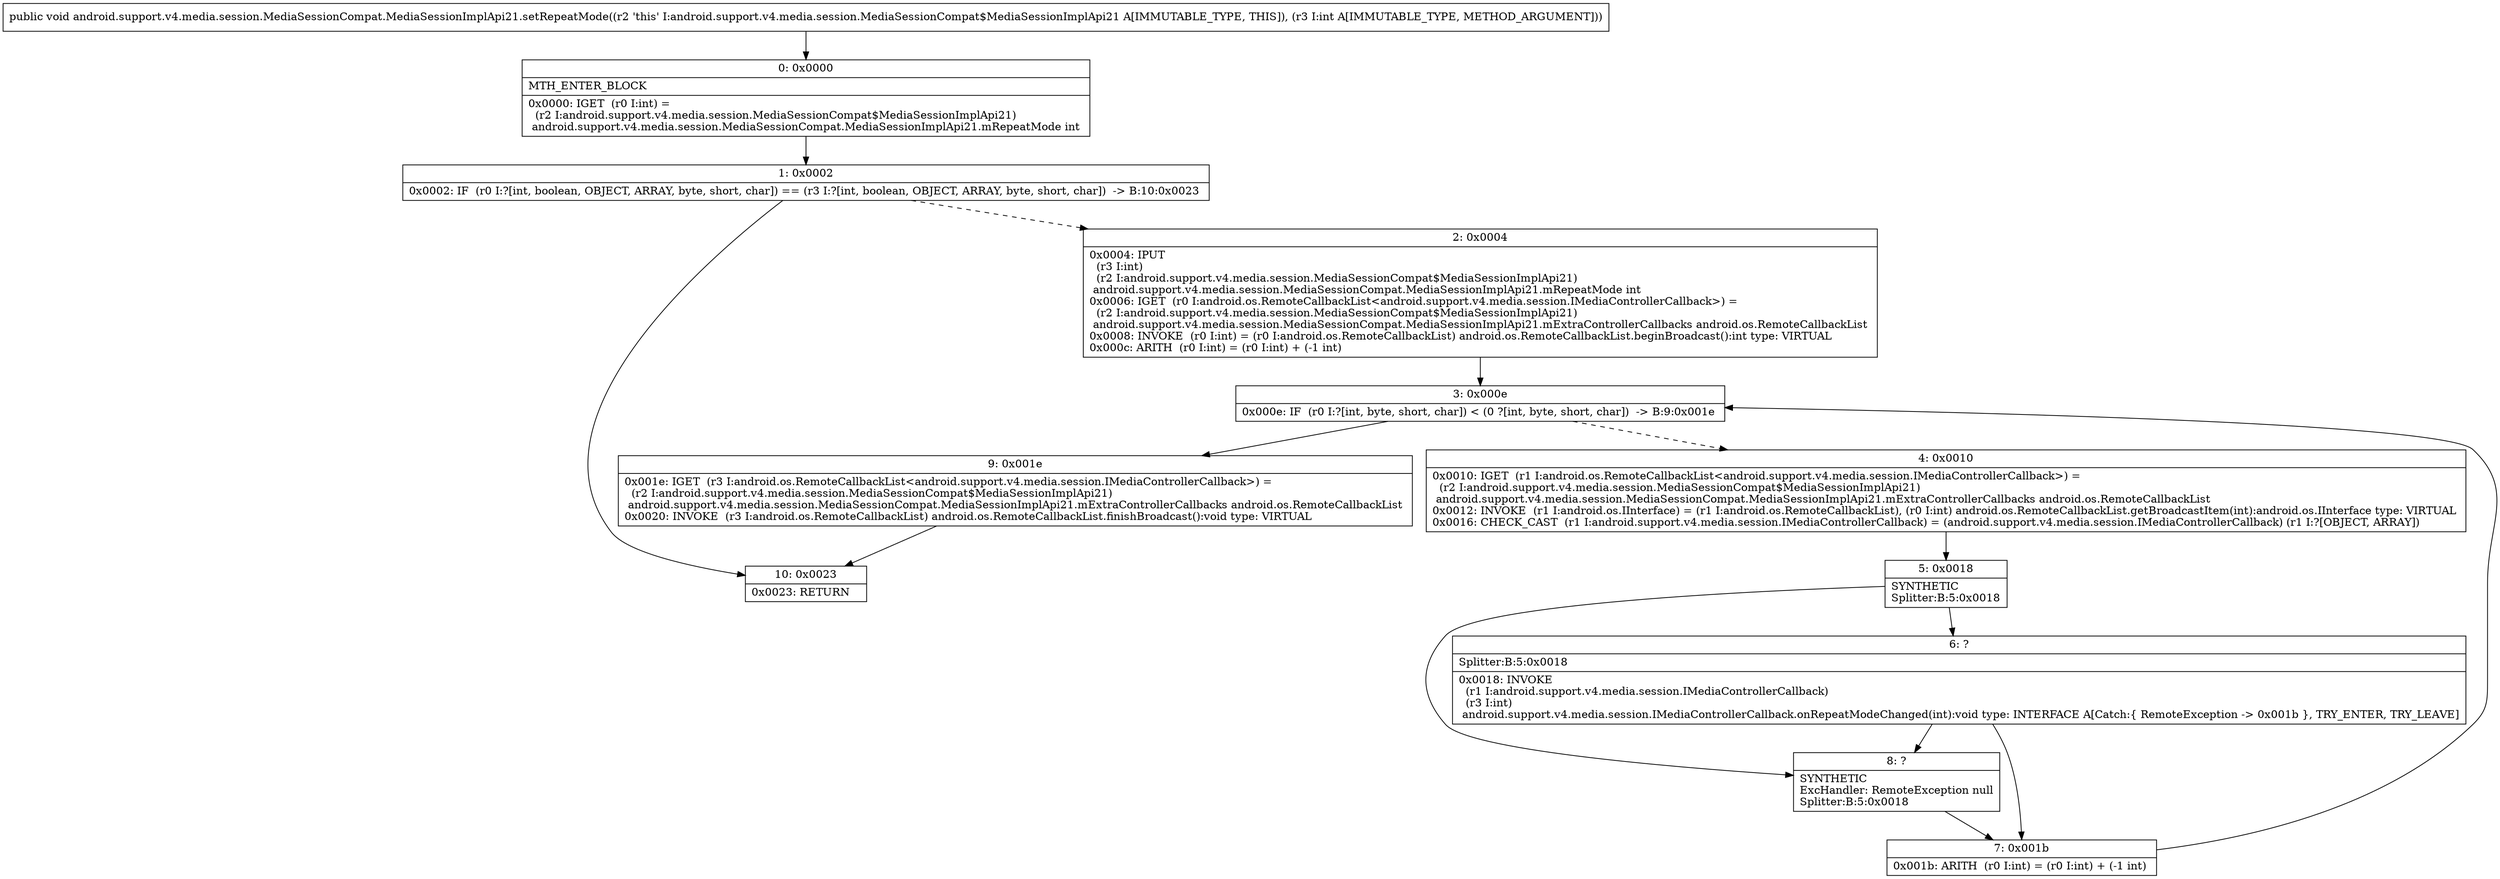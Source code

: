 digraph "CFG forandroid.support.v4.media.session.MediaSessionCompat.MediaSessionImplApi21.setRepeatMode(I)V" {
Node_0 [shape=record,label="{0\:\ 0x0000|MTH_ENTER_BLOCK\l|0x0000: IGET  (r0 I:int) = \l  (r2 I:android.support.v4.media.session.MediaSessionCompat$MediaSessionImplApi21)\l android.support.v4.media.session.MediaSessionCompat.MediaSessionImplApi21.mRepeatMode int \l}"];
Node_1 [shape=record,label="{1\:\ 0x0002|0x0002: IF  (r0 I:?[int, boolean, OBJECT, ARRAY, byte, short, char]) == (r3 I:?[int, boolean, OBJECT, ARRAY, byte, short, char])  \-\> B:10:0x0023 \l}"];
Node_2 [shape=record,label="{2\:\ 0x0004|0x0004: IPUT  \l  (r3 I:int)\l  (r2 I:android.support.v4.media.session.MediaSessionCompat$MediaSessionImplApi21)\l android.support.v4.media.session.MediaSessionCompat.MediaSessionImplApi21.mRepeatMode int \l0x0006: IGET  (r0 I:android.os.RemoteCallbackList\<android.support.v4.media.session.IMediaControllerCallback\>) = \l  (r2 I:android.support.v4.media.session.MediaSessionCompat$MediaSessionImplApi21)\l android.support.v4.media.session.MediaSessionCompat.MediaSessionImplApi21.mExtraControllerCallbacks android.os.RemoteCallbackList \l0x0008: INVOKE  (r0 I:int) = (r0 I:android.os.RemoteCallbackList) android.os.RemoteCallbackList.beginBroadcast():int type: VIRTUAL \l0x000c: ARITH  (r0 I:int) = (r0 I:int) + (\-1 int) \l}"];
Node_3 [shape=record,label="{3\:\ 0x000e|0x000e: IF  (r0 I:?[int, byte, short, char]) \< (0 ?[int, byte, short, char])  \-\> B:9:0x001e \l}"];
Node_4 [shape=record,label="{4\:\ 0x0010|0x0010: IGET  (r1 I:android.os.RemoteCallbackList\<android.support.v4.media.session.IMediaControllerCallback\>) = \l  (r2 I:android.support.v4.media.session.MediaSessionCompat$MediaSessionImplApi21)\l android.support.v4.media.session.MediaSessionCompat.MediaSessionImplApi21.mExtraControllerCallbacks android.os.RemoteCallbackList \l0x0012: INVOKE  (r1 I:android.os.IInterface) = (r1 I:android.os.RemoteCallbackList), (r0 I:int) android.os.RemoteCallbackList.getBroadcastItem(int):android.os.IInterface type: VIRTUAL \l0x0016: CHECK_CAST  (r1 I:android.support.v4.media.session.IMediaControllerCallback) = (android.support.v4.media.session.IMediaControllerCallback) (r1 I:?[OBJECT, ARRAY]) \l}"];
Node_5 [shape=record,label="{5\:\ 0x0018|SYNTHETIC\lSplitter:B:5:0x0018\l}"];
Node_6 [shape=record,label="{6\:\ ?|Splitter:B:5:0x0018\l|0x0018: INVOKE  \l  (r1 I:android.support.v4.media.session.IMediaControllerCallback)\l  (r3 I:int)\l android.support.v4.media.session.IMediaControllerCallback.onRepeatModeChanged(int):void type: INTERFACE A[Catch:\{ RemoteException \-\> 0x001b \}, TRY_ENTER, TRY_LEAVE]\l}"];
Node_7 [shape=record,label="{7\:\ 0x001b|0x001b: ARITH  (r0 I:int) = (r0 I:int) + (\-1 int) \l}"];
Node_8 [shape=record,label="{8\:\ ?|SYNTHETIC\lExcHandler: RemoteException null\lSplitter:B:5:0x0018\l}"];
Node_9 [shape=record,label="{9\:\ 0x001e|0x001e: IGET  (r3 I:android.os.RemoteCallbackList\<android.support.v4.media.session.IMediaControllerCallback\>) = \l  (r2 I:android.support.v4.media.session.MediaSessionCompat$MediaSessionImplApi21)\l android.support.v4.media.session.MediaSessionCompat.MediaSessionImplApi21.mExtraControllerCallbacks android.os.RemoteCallbackList \l0x0020: INVOKE  (r3 I:android.os.RemoteCallbackList) android.os.RemoteCallbackList.finishBroadcast():void type: VIRTUAL \l}"];
Node_10 [shape=record,label="{10\:\ 0x0023|0x0023: RETURN   \l}"];
MethodNode[shape=record,label="{public void android.support.v4.media.session.MediaSessionCompat.MediaSessionImplApi21.setRepeatMode((r2 'this' I:android.support.v4.media.session.MediaSessionCompat$MediaSessionImplApi21 A[IMMUTABLE_TYPE, THIS]), (r3 I:int A[IMMUTABLE_TYPE, METHOD_ARGUMENT])) }"];
MethodNode -> Node_0;
Node_0 -> Node_1;
Node_1 -> Node_2[style=dashed];
Node_1 -> Node_10;
Node_2 -> Node_3;
Node_3 -> Node_4[style=dashed];
Node_3 -> Node_9;
Node_4 -> Node_5;
Node_5 -> Node_6;
Node_5 -> Node_8;
Node_6 -> Node_7;
Node_6 -> Node_8;
Node_7 -> Node_3;
Node_8 -> Node_7;
Node_9 -> Node_10;
}

